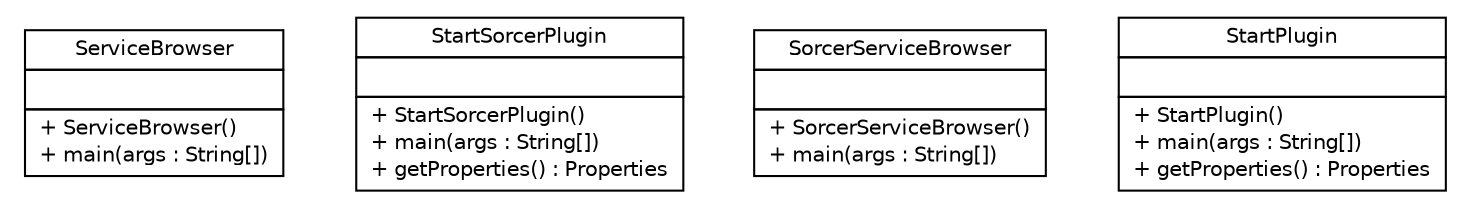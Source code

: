 #!/usr/local/bin/dot
#
# Class diagram 
# Generated by UMLGraph version R5_6 (http://www.umlgraph.org/)
#

digraph G {
	edge [fontname="Helvetica",fontsize=10,labelfontname="Helvetica",labelfontsize=10];
	node [fontname="Helvetica",fontsize=10,shape=plaintext];
	nodesep=0.25;
	ranksep=0.5;
	// sorcer.ssb.ServiceBrowser
	c44506 [label=<<table title="sorcer.ssb.ServiceBrowser" border="0" cellborder="1" cellspacing="0" cellpadding="2" port="p" href="./ServiceBrowser.html">
		<tr><td><table border="0" cellspacing="0" cellpadding="1">
<tr><td align="center" balign="center"> ServiceBrowser </td></tr>
		</table></td></tr>
		<tr><td><table border="0" cellspacing="0" cellpadding="1">
<tr><td align="left" balign="left">  </td></tr>
		</table></td></tr>
		<tr><td><table border="0" cellspacing="0" cellpadding="1">
<tr><td align="left" balign="left"> + ServiceBrowser() </td></tr>
<tr><td align="left" balign="left"> + main(args : String[]) </td></tr>
		</table></td></tr>
		</table>>, URL="./ServiceBrowser.html", fontname="Helvetica", fontcolor="black", fontsize=10.0];
	// sorcer.ssb.StartSorcerPlugin
	c44507 [label=<<table title="sorcer.ssb.StartSorcerPlugin" border="0" cellborder="1" cellspacing="0" cellpadding="2" port="p" href="./StartSorcerPlugin.html">
		<tr><td><table border="0" cellspacing="0" cellpadding="1">
<tr><td align="center" balign="center"> StartSorcerPlugin </td></tr>
		</table></td></tr>
		<tr><td><table border="0" cellspacing="0" cellpadding="1">
<tr><td align="left" balign="left">  </td></tr>
		</table></td></tr>
		<tr><td><table border="0" cellspacing="0" cellpadding="1">
<tr><td align="left" balign="left"> + StartSorcerPlugin() </td></tr>
<tr><td align="left" balign="left"> + main(args : String[]) </td></tr>
<tr><td align="left" balign="left"> + getProperties() : Properties </td></tr>
		</table></td></tr>
		</table>>, URL="./StartSorcerPlugin.html", fontname="Helvetica", fontcolor="black", fontsize=10.0];
	// sorcer.ssb.SorcerServiceBrowser
	c44508 [label=<<table title="sorcer.ssb.SorcerServiceBrowser" border="0" cellborder="1" cellspacing="0" cellpadding="2" port="p" href="./SorcerServiceBrowser.html">
		<tr><td><table border="0" cellspacing="0" cellpadding="1">
<tr><td align="center" balign="center"> SorcerServiceBrowser </td></tr>
		</table></td></tr>
		<tr><td><table border="0" cellspacing="0" cellpadding="1">
<tr><td align="left" balign="left">  </td></tr>
		</table></td></tr>
		<tr><td><table border="0" cellspacing="0" cellpadding="1">
<tr><td align="left" balign="left"> + SorcerServiceBrowser() </td></tr>
<tr><td align="left" balign="left"> + main(args : String[]) </td></tr>
		</table></td></tr>
		</table>>, URL="./SorcerServiceBrowser.html", fontname="Helvetica", fontcolor="black", fontsize=10.0];
	// sorcer.ssb.StartPlugin
	c44509 [label=<<table title="sorcer.ssb.StartPlugin" border="0" cellborder="1" cellspacing="0" cellpadding="2" port="p" href="./StartPlugin.html">
		<tr><td><table border="0" cellspacing="0" cellpadding="1">
<tr><td align="center" balign="center"> StartPlugin </td></tr>
		</table></td></tr>
		<tr><td><table border="0" cellspacing="0" cellpadding="1">
<tr><td align="left" balign="left">  </td></tr>
		</table></td></tr>
		<tr><td><table border="0" cellspacing="0" cellpadding="1">
<tr><td align="left" balign="left"> + StartPlugin() </td></tr>
<tr><td align="left" balign="left"> + main(args : String[]) </td></tr>
<tr><td align="left" balign="left"> + getProperties() : Properties </td></tr>
		</table></td></tr>
		</table>>, URL="./StartPlugin.html", fontname="Helvetica", fontcolor="black", fontsize=10.0];
}

